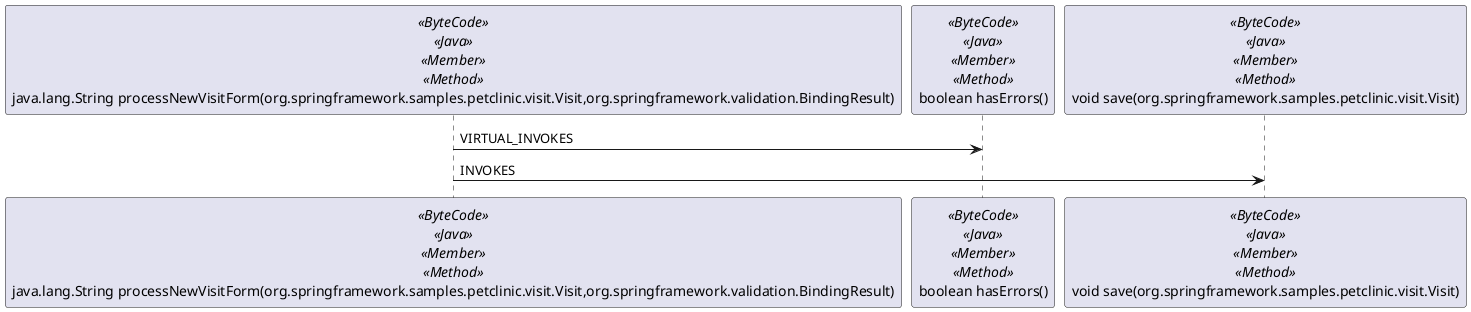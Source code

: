 @startuml
skinparam componentStyle uml2
participant "java.lang.String processNewVisitForm(org.springframework.samples.petclinic.visit.Visit,org.springframework.validation.BindingResult)" as n22368 <<ByteCode>> <<Java>> <<Member>> <<Method>>
participant "boolean hasErrors()" as n21981 <<ByteCode>> <<Java>> <<Member>> <<Method>>
participant "void save(org.springframework.samples.petclinic.visit.Visit)" as n22375 <<ByteCode>> <<Java>> <<Member>> <<Method>>

n22368 -> n21981 : VIRTUAL_INVOKES
n22368 -> n22375 : INVOKES

@enduml
